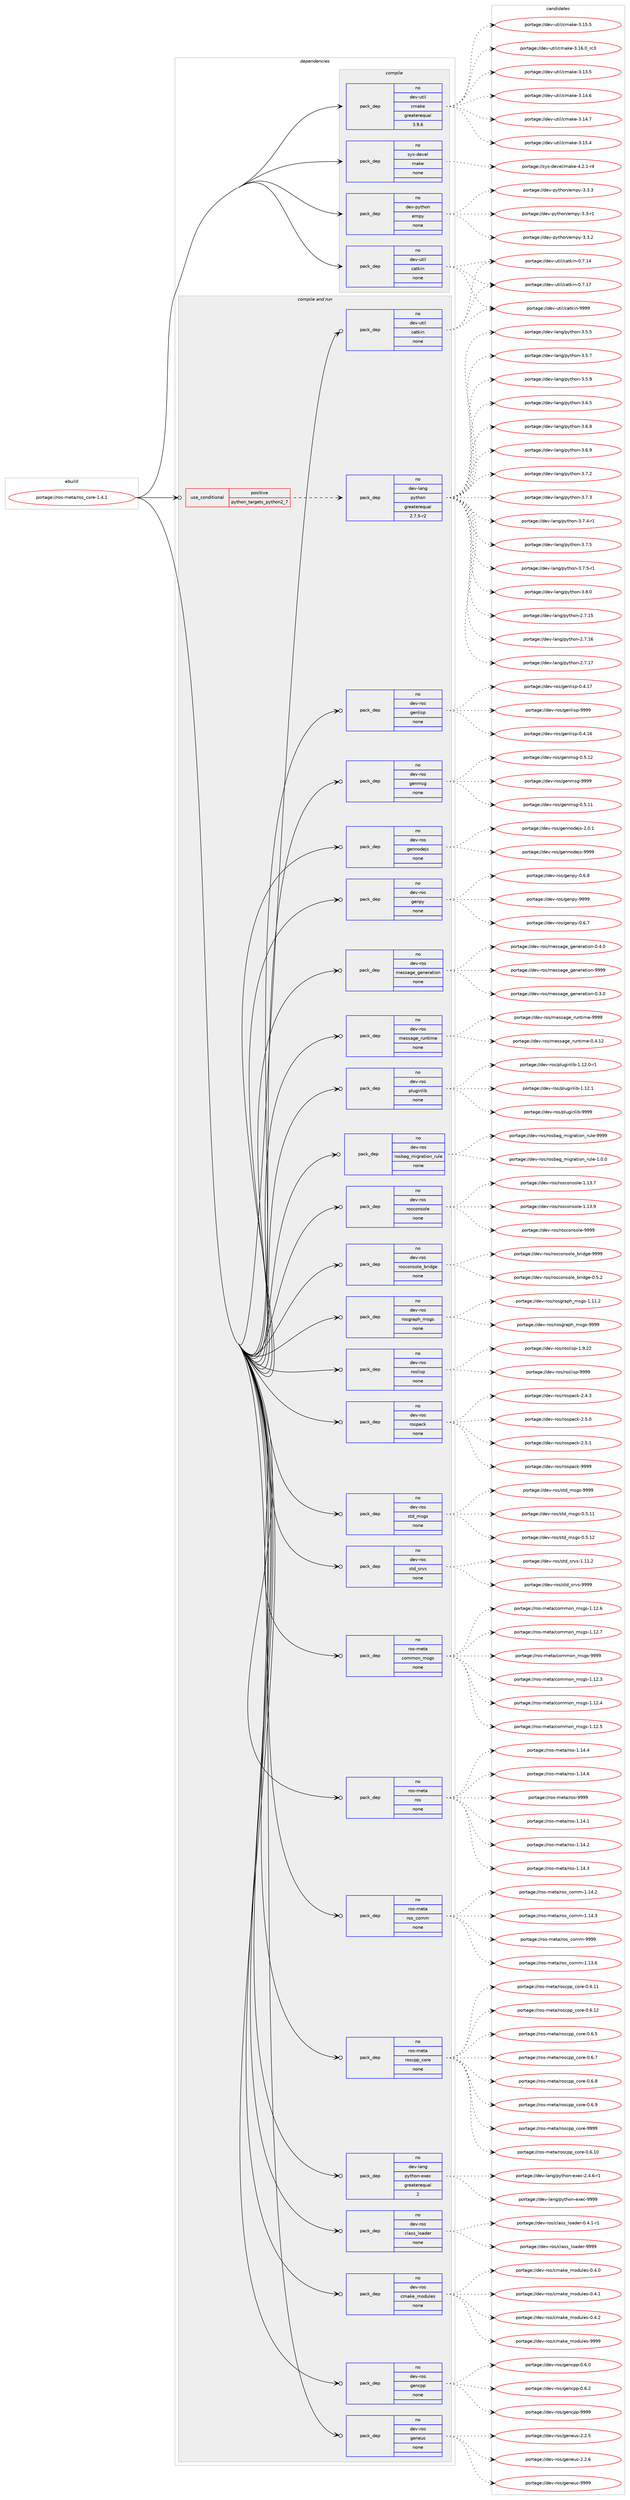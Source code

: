 digraph prolog {

# *************
# Graph options
# *************

newrank=true;
concentrate=true;
compound=true;
graph [rankdir=LR,fontname=Helvetica,fontsize=10,ranksep=1.5];#, ranksep=2.5, nodesep=0.2];
edge  [arrowhead=vee];
node  [fontname=Helvetica,fontsize=10];

# **********
# The ebuild
# **********

subgraph cluster_leftcol {
color=gray;
rank=same;
label=<<i>ebuild</i>>;
id [label="portage://ros-meta/ros_core-1.4.1", color=red, width=4, href="../ros-meta/ros_core-1.4.1.svg"];
}

# ****************
# The dependencies
# ****************

subgraph cluster_midcol {
color=gray;
label=<<i>dependencies</i>>;
subgraph cluster_compile {
fillcolor="#eeeeee";
style=filled;
label=<<i>compile</i>>;
subgraph pack279697 {
dependency381032 [label=<<TABLE BORDER="0" CELLBORDER="1" CELLSPACING="0" CELLPADDING="4" WIDTH="220"><TR><TD ROWSPAN="6" CELLPADDING="30">pack_dep</TD></TR><TR><TD WIDTH="110">no</TD></TR><TR><TD>dev-python</TD></TR><TR><TD>empy</TD></TR><TR><TD>none</TD></TR><TR><TD></TD></TR></TABLE>>, shape=none, color=blue];
}
id:e -> dependency381032:w [weight=20,style="solid",arrowhead="vee"];
subgraph pack279698 {
dependency381033 [label=<<TABLE BORDER="0" CELLBORDER="1" CELLSPACING="0" CELLPADDING="4" WIDTH="220"><TR><TD ROWSPAN="6" CELLPADDING="30">pack_dep</TD></TR><TR><TD WIDTH="110">no</TD></TR><TR><TD>dev-util</TD></TR><TR><TD>catkin</TD></TR><TR><TD>none</TD></TR><TR><TD></TD></TR></TABLE>>, shape=none, color=blue];
}
id:e -> dependency381033:w [weight=20,style="solid",arrowhead="vee"];
subgraph pack279699 {
dependency381034 [label=<<TABLE BORDER="0" CELLBORDER="1" CELLSPACING="0" CELLPADDING="4" WIDTH="220"><TR><TD ROWSPAN="6" CELLPADDING="30">pack_dep</TD></TR><TR><TD WIDTH="110">no</TD></TR><TR><TD>dev-util</TD></TR><TR><TD>cmake</TD></TR><TR><TD>greaterequal</TD></TR><TR><TD>3.9.6</TD></TR></TABLE>>, shape=none, color=blue];
}
id:e -> dependency381034:w [weight=20,style="solid",arrowhead="vee"];
subgraph pack279700 {
dependency381035 [label=<<TABLE BORDER="0" CELLBORDER="1" CELLSPACING="0" CELLPADDING="4" WIDTH="220"><TR><TD ROWSPAN="6" CELLPADDING="30">pack_dep</TD></TR><TR><TD WIDTH="110">no</TD></TR><TR><TD>sys-devel</TD></TR><TR><TD>make</TD></TR><TR><TD>none</TD></TR><TR><TD></TD></TR></TABLE>>, shape=none, color=blue];
}
id:e -> dependency381035:w [weight=20,style="solid",arrowhead="vee"];
}
subgraph cluster_compileandrun {
fillcolor="#eeeeee";
style=filled;
label=<<i>compile and run</i>>;
subgraph cond94915 {
dependency381036 [label=<<TABLE BORDER="0" CELLBORDER="1" CELLSPACING="0" CELLPADDING="4"><TR><TD ROWSPAN="3" CELLPADDING="10">use_conditional</TD></TR><TR><TD>positive</TD></TR><TR><TD>python_targets_python2_7</TD></TR></TABLE>>, shape=none, color=red];
subgraph pack279701 {
dependency381037 [label=<<TABLE BORDER="0" CELLBORDER="1" CELLSPACING="0" CELLPADDING="4" WIDTH="220"><TR><TD ROWSPAN="6" CELLPADDING="30">pack_dep</TD></TR><TR><TD WIDTH="110">no</TD></TR><TR><TD>dev-lang</TD></TR><TR><TD>python</TD></TR><TR><TD>greaterequal</TD></TR><TR><TD>2.7.5-r2</TD></TR></TABLE>>, shape=none, color=blue];
}
dependency381036:e -> dependency381037:w [weight=20,style="dashed",arrowhead="vee"];
}
id:e -> dependency381036:w [weight=20,style="solid",arrowhead="odotvee"];
subgraph pack279702 {
dependency381038 [label=<<TABLE BORDER="0" CELLBORDER="1" CELLSPACING="0" CELLPADDING="4" WIDTH="220"><TR><TD ROWSPAN="6" CELLPADDING="30">pack_dep</TD></TR><TR><TD WIDTH="110">no</TD></TR><TR><TD>dev-lang</TD></TR><TR><TD>python-exec</TD></TR><TR><TD>greaterequal</TD></TR><TR><TD>2</TD></TR></TABLE>>, shape=none, color=blue];
}
id:e -> dependency381038:w [weight=20,style="solid",arrowhead="odotvee"];
subgraph pack279703 {
dependency381039 [label=<<TABLE BORDER="0" CELLBORDER="1" CELLSPACING="0" CELLPADDING="4" WIDTH="220"><TR><TD ROWSPAN="6" CELLPADDING="30">pack_dep</TD></TR><TR><TD WIDTH="110">no</TD></TR><TR><TD>dev-ros</TD></TR><TR><TD>class_loader</TD></TR><TR><TD>none</TD></TR><TR><TD></TD></TR></TABLE>>, shape=none, color=blue];
}
id:e -> dependency381039:w [weight=20,style="solid",arrowhead="odotvee"];
subgraph pack279704 {
dependency381040 [label=<<TABLE BORDER="0" CELLBORDER="1" CELLSPACING="0" CELLPADDING="4" WIDTH="220"><TR><TD ROWSPAN="6" CELLPADDING="30">pack_dep</TD></TR><TR><TD WIDTH="110">no</TD></TR><TR><TD>dev-ros</TD></TR><TR><TD>cmake_modules</TD></TR><TR><TD>none</TD></TR><TR><TD></TD></TR></TABLE>>, shape=none, color=blue];
}
id:e -> dependency381040:w [weight=20,style="solid",arrowhead="odotvee"];
subgraph pack279705 {
dependency381041 [label=<<TABLE BORDER="0" CELLBORDER="1" CELLSPACING="0" CELLPADDING="4" WIDTH="220"><TR><TD ROWSPAN="6" CELLPADDING="30">pack_dep</TD></TR><TR><TD WIDTH="110">no</TD></TR><TR><TD>dev-ros</TD></TR><TR><TD>gencpp</TD></TR><TR><TD>none</TD></TR><TR><TD></TD></TR></TABLE>>, shape=none, color=blue];
}
id:e -> dependency381041:w [weight=20,style="solid",arrowhead="odotvee"];
subgraph pack279706 {
dependency381042 [label=<<TABLE BORDER="0" CELLBORDER="1" CELLSPACING="0" CELLPADDING="4" WIDTH="220"><TR><TD ROWSPAN="6" CELLPADDING="30">pack_dep</TD></TR><TR><TD WIDTH="110">no</TD></TR><TR><TD>dev-ros</TD></TR><TR><TD>geneus</TD></TR><TR><TD>none</TD></TR><TR><TD></TD></TR></TABLE>>, shape=none, color=blue];
}
id:e -> dependency381042:w [weight=20,style="solid",arrowhead="odotvee"];
subgraph pack279707 {
dependency381043 [label=<<TABLE BORDER="0" CELLBORDER="1" CELLSPACING="0" CELLPADDING="4" WIDTH="220"><TR><TD ROWSPAN="6" CELLPADDING="30">pack_dep</TD></TR><TR><TD WIDTH="110">no</TD></TR><TR><TD>dev-ros</TD></TR><TR><TD>genlisp</TD></TR><TR><TD>none</TD></TR><TR><TD></TD></TR></TABLE>>, shape=none, color=blue];
}
id:e -> dependency381043:w [weight=20,style="solid",arrowhead="odotvee"];
subgraph pack279708 {
dependency381044 [label=<<TABLE BORDER="0" CELLBORDER="1" CELLSPACING="0" CELLPADDING="4" WIDTH="220"><TR><TD ROWSPAN="6" CELLPADDING="30">pack_dep</TD></TR><TR><TD WIDTH="110">no</TD></TR><TR><TD>dev-ros</TD></TR><TR><TD>genmsg</TD></TR><TR><TD>none</TD></TR><TR><TD></TD></TR></TABLE>>, shape=none, color=blue];
}
id:e -> dependency381044:w [weight=20,style="solid",arrowhead="odotvee"];
subgraph pack279709 {
dependency381045 [label=<<TABLE BORDER="0" CELLBORDER="1" CELLSPACING="0" CELLPADDING="4" WIDTH="220"><TR><TD ROWSPAN="6" CELLPADDING="30">pack_dep</TD></TR><TR><TD WIDTH="110">no</TD></TR><TR><TD>dev-ros</TD></TR><TR><TD>gennodejs</TD></TR><TR><TD>none</TD></TR><TR><TD></TD></TR></TABLE>>, shape=none, color=blue];
}
id:e -> dependency381045:w [weight=20,style="solid",arrowhead="odotvee"];
subgraph pack279710 {
dependency381046 [label=<<TABLE BORDER="0" CELLBORDER="1" CELLSPACING="0" CELLPADDING="4" WIDTH="220"><TR><TD ROWSPAN="6" CELLPADDING="30">pack_dep</TD></TR><TR><TD WIDTH="110">no</TD></TR><TR><TD>dev-ros</TD></TR><TR><TD>genpy</TD></TR><TR><TD>none</TD></TR><TR><TD></TD></TR></TABLE>>, shape=none, color=blue];
}
id:e -> dependency381046:w [weight=20,style="solid",arrowhead="odotvee"];
subgraph pack279711 {
dependency381047 [label=<<TABLE BORDER="0" CELLBORDER="1" CELLSPACING="0" CELLPADDING="4" WIDTH="220"><TR><TD ROWSPAN="6" CELLPADDING="30">pack_dep</TD></TR><TR><TD WIDTH="110">no</TD></TR><TR><TD>dev-ros</TD></TR><TR><TD>message_generation</TD></TR><TR><TD>none</TD></TR><TR><TD></TD></TR></TABLE>>, shape=none, color=blue];
}
id:e -> dependency381047:w [weight=20,style="solid",arrowhead="odotvee"];
subgraph pack279712 {
dependency381048 [label=<<TABLE BORDER="0" CELLBORDER="1" CELLSPACING="0" CELLPADDING="4" WIDTH="220"><TR><TD ROWSPAN="6" CELLPADDING="30">pack_dep</TD></TR><TR><TD WIDTH="110">no</TD></TR><TR><TD>dev-ros</TD></TR><TR><TD>message_runtime</TD></TR><TR><TD>none</TD></TR><TR><TD></TD></TR></TABLE>>, shape=none, color=blue];
}
id:e -> dependency381048:w [weight=20,style="solid",arrowhead="odotvee"];
subgraph pack279713 {
dependency381049 [label=<<TABLE BORDER="0" CELLBORDER="1" CELLSPACING="0" CELLPADDING="4" WIDTH="220"><TR><TD ROWSPAN="6" CELLPADDING="30">pack_dep</TD></TR><TR><TD WIDTH="110">no</TD></TR><TR><TD>dev-ros</TD></TR><TR><TD>pluginlib</TD></TR><TR><TD>none</TD></TR><TR><TD></TD></TR></TABLE>>, shape=none, color=blue];
}
id:e -> dependency381049:w [weight=20,style="solid",arrowhead="odotvee"];
subgraph pack279714 {
dependency381050 [label=<<TABLE BORDER="0" CELLBORDER="1" CELLSPACING="0" CELLPADDING="4" WIDTH="220"><TR><TD ROWSPAN="6" CELLPADDING="30">pack_dep</TD></TR><TR><TD WIDTH="110">no</TD></TR><TR><TD>dev-ros</TD></TR><TR><TD>rosbag_migration_rule</TD></TR><TR><TD>none</TD></TR><TR><TD></TD></TR></TABLE>>, shape=none, color=blue];
}
id:e -> dependency381050:w [weight=20,style="solid",arrowhead="odotvee"];
subgraph pack279715 {
dependency381051 [label=<<TABLE BORDER="0" CELLBORDER="1" CELLSPACING="0" CELLPADDING="4" WIDTH="220"><TR><TD ROWSPAN="6" CELLPADDING="30">pack_dep</TD></TR><TR><TD WIDTH="110">no</TD></TR><TR><TD>dev-ros</TD></TR><TR><TD>rosconsole</TD></TR><TR><TD>none</TD></TR><TR><TD></TD></TR></TABLE>>, shape=none, color=blue];
}
id:e -> dependency381051:w [weight=20,style="solid",arrowhead="odotvee"];
subgraph pack279716 {
dependency381052 [label=<<TABLE BORDER="0" CELLBORDER="1" CELLSPACING="0" CELLPADDING="4" WIDTH="220"><TR><TD ROWSPAN="6" CELLPADDING="30">pack_dep</TD></TR><TR><TD WIDTH="110">no</TD></TR><TR><TD>dev-ros</TD></TR><TR><TD>rosconsole_bridge</TD></TR><TR><TD>none</TD></TR><TR><TD></TD></TR></TABLE>>, shape=none, color=blue];
}
id:e -> dependency381052:w [weight=20,style="solid",arrowhead="odotvee"];
subgraph pack279717 {
dependency381053 [label=<<TABLE BORDER="0" CELLBORDER="1" CELLSPACING="0" CELLPADDING="4" WIDTH="220"><TR><TD ROWSPAN="6" CELLPADDING="30">pack_dep</TD></TR><TR><TD WIDTH="110">no</TD></TR><TR><TD>dev-ros</TD></TR><TR><TD>rosgraph_msgs</TD></TR><TR><TD>none</TD></TR><TR><TD></TD></TR></TABLE>>, shape=none, color=blue];
}
id:e -> dependency381053:w [weight=20,style="solid",arrowhead="odotvee"];
subgraph pack279718 {
dependency381054 [label=<<TABLE BORDER="0" CELLBORDER="1" CELLSPACING="0" CELLPADDING="4" WIDTH="220"><TR><TD ROWSPAN="6" CELLPADDING="30">pack_dep</TD></TR><TR><TD WIDTH="110">no</TD></TR><TR><TD>dev-ros</TD></TR><TR><TD>roslisp</TD></TR><TR><TD>none</TD></TR><TR><TD></TD></TR></TABLE>>, shape=none, color=blue];
}
id:e -> dependency381054:w [weight=20,style="solid",arrowhead="odotvee"];
subgraph pack279719 {
dependency381055 [label=<<TABLE BORDER="0" CELLBORDER="1" CELLSPACING="0" CELLPADDING="4" WIDTH="220"><TR><TD ROWSPAN="6" CELLPADDING="30">pack_dep</TD></TR><TR><TD WIDTH="110">no</TD></TR><TR><TD>dev-ros</TD></TR><TR><TD>rospack</TD></TR><TR><TD>none</TD></TR><TR><TD></TD></TR></TABLE>>, shape=none, color=blue];
}
id:e -> dependency381055:w [weight=20,style="solid",arrowhead="odotvee"];
subgraph pack279720 {
dependency381056 [label=<<TABLE BORDER="0" CELLBORDER="1" CELLSPACING="0" CELLPADDING="4" WIDTH="220"><TR><TD ROWSPAN="6" CELLPADDING="30">pack_dep</TD></TR><TR><TD WIDTH="110">no</TD></TR><TR><TD>dev-ros</TD></TR><TR><TD>std_msgs</TD></TR><TR><TD>none</TD></TR><TR><TD></TD></TR></TABLE>>, shape=none, color=blue];
}
id:e -> dependency381056:w [weight=20,style="solid",arrowhead="odotvee"];
subgraph pack279721 {
dependency381057 [label=<<TABLE BORDER="0" CELLBORDER="1" CELLSPACING="0" CELLPADDING="4" WIDTH="220"><TR><TD ROWSPAN="6" CELLPADDING="30">pack_dep</TD></TR><TR><TD WIDTH="110">no</TD></TR><TR><TD>dev-ros</TD></TR><TR><TD>std_srvs</TD></TR><TR><TD>none</TD></TR><TR><TD></TD></TR></TABLE>>, shape=none, color=blue];
}
id:e -> dependency381057:w [weight=20,style="solid",arrowhead="odotvee"];
subgraph pack279722 {
dependency381058 [label=<<TABLE BORDER="0" CELLBORDER="1" CELLSPACING="0" CELLPADDING="4" WIDTH="220"><TR><TD ROWSPAN="6" CELLPADDING="30">pack_dep</TD></TR><TR><TD WIDTH="110">no</TD></TR><TR><TD>dev-util</TD></TR><TR><TD>catkin</TD></TR><TR><TD>none</TD></TR><TR><TD></TD></TR></TABLE>>, shape=none, color=blue];
}
id:e -> dependency381058:w [weight=20,style="solid",arrowhead="odotvee"];
subgraph pack279723 {
dependency381059 [label=<<TABLE BORDER="0" CELLBORDER="1" CELLSPACING="0" CELLPADDING="4" WIDTH="220"><TR><TD ROWSPAN="6" CELLPADDING="30">pack_dep</TD></TR><TR><TD WIDTH="110">no</TD></TR><TR><TD>ros-meta</TD></TR><TR><TD>common_msgs</TD></TR><TR><TD>none</TD></TR><TR><TD></TD></TR></TABLE>>, shape=none, color=blue];
}
id:e -> dependency381059:w [weight=20,style="solid",arrowhead="odotvee"];
subgraph pack279724 {
dependency381060 [label=<<TABLE BORDER="0" CELLBORDER="1" CELLSPACING="0" CELLPADDING="4" WIDTH="220"><TR><TD ROWSPAN="6" CELLPADDING="30">pack_dep</TD></TR><TR><TD WIDTH="110">no</TD></TR><TR><TD>ros-meta</TD></TR><TR><TD>ros</TD></TR><TR><TD>none</TD></TR><TR><TD></TD></TR></TABLE>>, shape=none, color=blue];
}
id:e -> dependency381060:w [weight=20,style="solid",arrowhead="odotvee"];
subgraph pack279725 {
dependency381061 [label=<<TABLE BORDER="0" CELLBORDER="1" CELLSPACING="0" CELLPADDING="4" WIDTH="220"><TR><TD ROWSPAN="6" CELLPADDING="30">pack_dep</TD></TR><TR><TD WIDTH="110">no</TD></TR><TR><TD>ros-meta</TD></TR><TR><TD>ros_comm</TD></TR><TR><TD>none</TD></TR><TR><TD></TD></TR></TABLE>>, shape=none, color=blue];
}
id:e -> dependency381061:w [weight=20,style="solid",arrowhead="odotvee"];
subgraph pack279726 {
dependency381062 [label=<<TABLE BORDER="0" CELLBORDER="1" CELLSPACING="0" CELLPADDING="4" WIDTH="220"><TR><TD ROWSPAN="6" CELLPADDING="30">pack_dep</TD></TR><TR><TD WIDTH="110">no</TD></TR><TR><TD>ros-meta</TD></TR><TR><TD>roscpp_core</TD></TR><TR><TD>none</TD></TR><TR><TD></TD></TR></TABLE>>, shape=none, color=blue];
}
id:e -> dependency381062:w [weight=20,style="solid",arrowhead="odotvee"];
}
subgraph cluster_run {
fillcolor="#eeeeee";
style=filled;
label=<<i>run</i>>;
}
}

# **************
# The candidates
# **************

subgraph cluster_choices {
rank=same;
color=gray;
label=<<i>candidates</i>>;

subgraph choice279697 {
color=black;
nodesep=1;
choiceportage1001011184511212111610411111047101109112121455146514511449 [label="portage://dev-python/empy-3.3-r1", color=red, width=4,href="../dev-python/empy-3.3-r1.svg"];
choiceportage1001011184511212111610411111047101109112121455146514650 [label="portage://dev-python/empy-3.3.2", color=red, width=4,href="../dev-python/empy-3.3.2.svg"];
choiceportage1001011184511212111610411111047101109112121455146514651 [label="portage://dev-python/empy-3.3.3", color=red, width=4,href="../dev-python/empy-3.3.3.svg"];
dependency381032:e -> choiceportage1001011184511212111610411111047101109112121455146514511449:w [style=dotted,weight="100"];
dependency381032:e -> choiceportage1001011184511212111610411111047101109112121455146514650:w [style=dotted,weight="100"];
dependency381032:e -> choiceportage1001011184511212111610411111047101109112121455146514651:w [style=dotted,weight="100"];
}
subgraph choice279698 {
color=black;
nodesep=1;
choiceportage1001011184511711610510847999711610710511045484655464952 [label="portage://dev-util/catkin-0.7.14", color=red, width=4,href="../dev-util/catkin-0.7.14.svg"];
choiceportage1001011184511711610510847999711610710511045484655464955 [label="portage://dev-util/catkin-0.7.17", color=red, width=4,href="../dev-util/catkin-0.7.17.svg"];
choiceportage100101118451171161051084799971161071051104557575757 [label="portage://dev-util/catkin-9999", color=red, width=4,href="../dev-util/catkin-9999.svg"];
dependency381033:e -> choiceportage1001011184511711610510847999711610710511045484655464952:w [style=dotted,weight="100"];
dependency381033:e -> choiceportage1001011184511711610510847999711610710511045484655464955:w [style=dotted,weight="100"];
dependency381033:e -> choiceportage100101118451171161051084799971161071051104557575757:w [style=dotted,weight="100"];
}
subgraph choice279699 {
color=black;
nodesep=1;
choiceportage1001011184511711610510847991099710710145514649514653 [label="portage://dev-util/cmake-3.13.5", color=red, width=4,href="../dev-util/cmake-3.13.5.svg"];
choiceportage1001011184511711610510847991099710710145514649524654 [label="portage://dev-util/cmake-3.14.6", color=red, width=4,href="../dev-util/cmake-3.14.6.svg"];
choiceportage1001011184511711610510847991099710710145514649524655 [label="portage://dev-util/cmake-3.14.7", color=red, width=4,href="../dev-util/cmake-3.14.7.svg"];
choiceportage1001011184511711610510847991099710710145514649534652 [label="portage://dev-util/cmake-3.15.4", color=red, width=4,href="../dev-util/cmake-3.15.4.svg"];
choiceportage1001011184511711610510847991099710710145514649534653 [label="portage://dev-util/cmake-3.15.5", color=red, width=4,href="../dev-util/cmake-3.15.5.svg"];
choiceportage1001011184511711610510847991099710710145514649544648951149951 [label="portage://dev-util/cmake-3.16.0_rc3", color=red, width=4,href="../dev-util/cmake-3.16.0_rc3.svg"];
dependency381034:e -> choiceportage1001011184511711610510847991099710710145514649514653:w [style=dotted,weight="100"];
dependency381034:e -> choiceportage1001011184511711610510847991099710710145514649524654:w [style=dotted,weight="100"];
dependency381034:e -> choiceportage1001011184511711610510847991099710710145514649524655:w [style=dotted,weight="100"];
dependency381034:e -> choiceportage1001011184511711610510847991099710710145514649534652:w [style=dotted,weight="100"];
dependency381034:e -> choiceportage1001011184511711610510847991099710710145514649534653:w [style=dotted,weight="100"];
dependency381034:e -> choiceportage1001011184511711610510847991099710710145514649544648951149951:w [style=dotted,weight="100"];
}
subgraph choice279700 {
color=black;
nodesep=1;
choiceportage1151211154510010111810110847109971071014552465046494511452 [label="portage://sys-devel/make-4.2.1-r4", color=red, width=4,href="../sys-devel/make-4.2.1-r4.svg"];
dependency381035:e -> choiceportage1151211154510010111810110847109971071014552465046494511452:w [style=dotted,weight="100"];
}
subgraph choice279701 {
color=black;
nodesep=1;
choiceportage10010111845108971101034711212111610411111045504655464953 [label="portage://dev-lang/python-2.7.15", color=red, width=4,href="../dev-lang/python-2.7.15.svg"];
choiceportage10010111845108971101034711212111610411111045504655464954 [label="portage://dev-lang/python-2.7.16", color=red, width=4,href="../dev-lang/python-2.7.16.svg"];
choiceportage10010111845108971101034711212111610411111045504655464955 [label="portage://dev-lang/python-2.7.17", color=red, width=4,href="../dev-lang/python-2.7.17.svg"];
choiceportage100101118451089711010347112121116104111110455146534653 [label="portage://dev-lang/python-3.5.5", color=red, width=4,href="../dev-lang/python-3.5.5.svg"];
choiceportage100101118451089711010347112121116104111110455146534655 [label="portage://dev-lang/python-3.5.7", color=red, width=4,href="../dev-lang/python-3.5.7.svg"];
choiceportage100101118451089711010347112121116104111110455146534657 [label="portage://dev-lang/python-3.5.9", color=red, width=4,href="../dev-lang/python-3.5.9.svg"];
choiceportage100101118451089711010347112121116104111110455146544653 [label="portage://dev-lang/python-3.6.5", color=red, width=4,href="../dev-lang/python-3.6.5.svg"];
choiceportage100101118451089711010347112121116104111110455146544656 [label="portage://dev-lang/python-3.6.8", color=red, width=4,href="../dev-lang/python-3.6.8.svg"];
choiceportage100101118451089711010347112121116104111110455146544657 [label="portage://dev-lang/python-3.6.9", color=red, width=4,href="../dev-lang/python-3.6.9.svg"];
choiceportage100101118451089711010347112121116104111110455146554650 [label="portage://dev-lang/python-3.7.2", color=red, width=4,href="../dev-lang/python-3.7.2.svg"];
choiceportage100101118451089711010347112121116104111110455146554651 [label="portage://dev-lang/python-3.7.3", color=red, width=4,href="../dev-lang/python-3.7.3.svg"];
choiceportage1001011184510897110103471121211161041111104551465546524511449 [label="portage://dev-lang/python-3.7.4-r1", color=red, width=4,href="../dev-lang/python-3.7.4-r1.svg"];
choiceportage100101118451089711010347112121116104111110455146554653 [label="portage://dev-lang/python-3.7.5", color=red, width=4,href="../dev-lang/python-3.7.5.svg"];
choiceportage1001011184510897110103471121211161041111104551465546534511449 [label="portage://dev-lang/python-3.7.5-r1", color=red, width=4,href="../dev-lang/python-3.7.5-r1.svg"];
choiceportage100101118451089711010347112121116104111110455146564648 [label="portage://dev-lang/python-3.8.0", color=red, width=4,href="../dev-lang/python-3.8.0.svg"];
dependency381037:e -> choiceportage10010111845108971101034711212111610411111045504655464953:w [style=dotted,weight="100"];
dependency381037:e -> choiceportage10010111845108971101034711212111610411111045504655464954:w [style=dotted,weight="100"];
dependency381037:e -> choiceportage10010111845108971101034711212111610411111045504655464955:w [style=dotted,weight="100"];
dependency381037:e -> choiceportage100101118451089711010347112121116104111110455146534653:w [style=dotted,weight="100"];
dependency381037:e -> choiceportage100101118451089711010347112121116104111110455146534655:w [style=dotted,weight="100"];
dependency381037:e -> choiceportage100101118451089711010347112121116104111110455146534657:w [style=dotted,weight="100"];
dependency381037:e -> choiceportage100101118451089711010347112121116104111110455146544653:w [style=dotted,weight="100"];
dependency381037:e -> choiceportage100101118451089711010347112121116104111110455146544656:w [style=dotted,weight="100"];
dependency381037:e -> choiceportage100101118451089711010347112121116104111110455146544657:w [style=dotted,weight="100"];
dependency381037:e -> choiceportage100101118451089711010347112121116104111110455146554650:w [style=dotted,weight="100"];
dependency381037:e -> choiceportage100101118451089711010347112121116104111110455146554651:w [style=dotted,weight="100"];
dependency381037:e -> choiceportage1001011184510897110103471121211161041111104551465546524511449:w [style=dotted,weight="100"];
dependency381037:e -> choiceportage100101118451089711010347112121116104111110455146554653:w [style=dotted,weight="100"];
dependency381037:e -> choiceportage1001011184510897110103471121211161041111104551465546534511449:w [style=dotted,weight="100"];
dependency381037:e -> choiceportage100101118451089711010347112121116104111110455146564648:w [style=dotted,weight="100"];
}
subgraph choice279702 {
color=black;
nodesep=1;
choiceportage10010111845108971101034711212111610411111045101120101994550465246544511449 [label="portage://dev-lang/python-exec-2.4.6-r1", color=red, width=4,href="../dev-lang/python-exec-2.4.6-r1.svg"];
choiceportage10010111845108971101034711212111610411111045101120101994557575757 [label="portage://dev-lang/python-exec-9999", color=red, width=4,href="../dev-lang/python-exec-9999.svg"];
dependency381038:e -> choiceportage10010111845108971101034711212111610411111045101120101994550465246544511449:w [style=dotted,weight="100"];
dependency381038:e -> choiceportage10010111845108971101034711212111610411111045101120101994557575757:w [style=dotted,weight="100"];
}
subgraph choice279703 {
color=black;
nodesep=1;
choiceportage1001011184511411111547991089711511595108111971001011144548465246494511449 [label="portage://dev-ros/class_loader-0.4.1-r1", color=red, width=4,href="../dev-ros/class_loader-0.4.1-r1.svg"];
choiceportage1001011184511411111547991089711511595108111971001011144557575757 [label="portage://dev-ros/class_loader-9999", color=red, width=4,href="../dev-ros/class_loader-9999.svg"];
dependency381039:e -> choiceportage1001011184511411111547991089711511595108111971001011144548465246494511449:w [style=dotted,weight="100"];
dependency381039:e -> choiceportage1001011184511411111547991089711511595108111971001011144557575757:w [style=dotted,weight="100"];
}
subgraph choice279704 {
color=black;
nodesep=1;
choiceportage1001011184511411111547991099710710195109111100117108101115454846524648 [label="portage://dev-ros/cmake_modules-0.4.0", color=red, width=4,href="../dev-ros/cmake_modules-0.4.0.svg"];
choiceportage1001011184511411111547991099710710195109111100117108101115454846524649 [label="portage://dev-ros/cmake_modules-0.4.1", color=red, width=4,href="../dev-ros/cmake_modules-0.4.1.svg"];
choiceportage1001011184511411111547991099710710195109111100117108101115454846524650 [label="portage://dev-ros/cmake_modules-0.4.2", color=red, width=4,href="../dev-ros/cmake_modules-0.4.2.svg"];
choiceportage10010111845114111115479910997107101951091111001171081011154557575757 [label="portage://dev-ros/cmake_modules-9999", color=red, width=4,href="../dev-ros/cmake_modules-9999.svg"];
dependency381040:e -> choiceportage1001011184511411111547991099710710195109111100117108101115454846524648:w [style=dotted,weight="100"];
dependency381040:e -> choiceportage1001011184511411111547991099710710195109111100117108101115454846524649:w [style=dotted,weight="100"];
dependency381040:e -> choiceportage1001011184511411111547991099710710195109111100117108101115454846524650:w [style=dotted,weight="100"];
dependency381040:e -> choiceportage10010111845114111115479910997107101951091111001171081011154557575757:w [style=dotted,weight="100"];
}
subgraph choice279705 {
color=black;
nodesep=1;
choiceportage100101118451141111154710310111099112112454846544648 [label="portage://dev-ros/gencpp-0.6.0", color=red, width=4,href="../dev-ros/gencpp-0.6.0.svg"];
choiceportage100101118451141111154710310111099112112454846544650 [label="portage://dev-ros/gencpp-0.6.2", color=red, width=4,href="../dev-ros/gencpp-0.6.2.svg"];
choiceportage1001011184511411111547103101110991121124557575757 [label="portage://dev-ros/gencpp-9999", color=red, width=4,href="../dev-ros/gencpp-9999.svg"];
dependency381041:e -> choiceportage100101118451141111154710310111099112112454846544648:w [style=dotted,weight="100"];
dependency381041:e -> choiceportage100101118451141111154710310111099112112454846544650:w [style=dotted,weight="100"];
dependency381041:e -> choiceportage1001011184511411111547103101110991121124557575757:w [style=dotted,weight="100"];
}
subgraph choice279706 {
color=black;
nodesep=1;
choiceportage1001011184511411111547103101110101117115455046504653 [label="portage://dev-ros/geneus-2.2.5", color=red, width=4,href="../dev-ros/geneus-2.2.5.svg"];
choiceportage1001011184511411111547103101110101117115455046504654 [label="portage://dev-ros/geneus-2.2.6", color=red, width=4,href="../dev-ros/geneus-2.2.6.svg"];
choiceportage10010111845114111115471031011101011171154557575757 [label="portage://dev-ros/geneus-9999", color=red, width=4,href="../dev-ros/geneus-9999.svg"];
dependency381042:e -> choiceportage1001011184511411111547103101110101117115455046504653:w [style=dotted,weight="100"];
dependency381042:e -> choiceportage1001011184511411111547103101110101117115455046504654:w [style=dotted,weight="100"];
dependency381042:e -> choiceportage10010111845114111115471031011101011171154557575757:w [style=dotted,weight="100"];
}
subgraph choice279707 {
color=black;
nodesep=1;
choiceportage100101118451141111154710310111010810511511245484652464954 [label="portage://dev-ros/genlisp-0.4.16", color=red, width=4,href="../dev-ros/genlisp-0.4.16.svg"];
choiceportage100101118451141111154710310111010810511511245484652464955 [label="portage://dev-ros/genlisp-0.4.17", color=red, width=4,href="../dev-ros/genlisp-0.4.17.svg"];
choiceportage10010111845114111115471031011101081051151124557575757 [label="portage://dev-ros/genlisp-9999", color=red, width=4,href="../dev-ros/genlisp-9999.svg"];
dependency381043:e -> choiceportage100101118451141111154710310111010810511511245484652464954:w [style=dotted,weight="100"];
dependency381043:e -> choiceportage100101118451141111154710310111010810511511245484652464955:w [style=dotted,weight="100"];
dependency381043:e -> choiceportage10010111845114111115471031011101081051151124557575757:w [style=dotted,weight="100"];
}
subgraph choice279708 {
color=black;
nodesep=1;
choiceportage100101118451141111154710310111010911510345484653464949 [label="portage://dev-ros/genmsg-0.5.11", color=red, width=4,href="../dev-ros/genmsg-0.5.11.svg"];
choiceportage100101118451141111154710310111010911510345484653464950 [label="portage://dev-ros/genmsg-0.5.12", color=red, width=4,href="../dev-ros/genmsg-0.5.12.svg"];
choiceportage10010111845114111115471031011101091151034557575757 [label="portage://dev-ros/genmsg-9999", color=red, width=4,href="../dev-ros/genmsg-9999.svg"];
dependency381044:e -> choiceportage100101118451141111154710310111010911510345484653464949:w [style=dotted,weight="100"];
dependency381044:e -> choiceportage100101118451141111154710310111010911510345484653464950:w [style=dotted,weight="100"];
dependency381044:e -> choiceportage10010111845114111115471031011101091151034557575757:w [style=dotted,weight="100"];
}
subgraph choice279709 {
color=black;
nodesep=1;
choiceportage1001011184511411111547103101110110111100101106115455046484649 [label="portage://dev-ros/gennodejs-2.0.1", color=red, width=4,href="../dev-ros/gennodejs-2.0.1.svg"];
choiceportage10010111845114111115471031011101101111001011061154557575757 [label="portage://dev-ros/gennodejs-9999", color=red, width=4,href="../dev-ros/gennodejs-9999.svg"];
dependency381045:e -> choiceportage1001011184511411111547103101110110111100101106115455046484649:w [style=dotted,weight="100"];
dependency381045:e -> choiceportage10010111845114111115471031011101101111001011061154557575757:w [style=dotted,weight="100"];
}
subgraph choice279710 {
color=black;
nodesep=1;
choiceportage1001011184511411111547103101110112121454846544655 [label="portage://dev-ros/genpy-0.6.7", color=red, width=4,href="../dev-ros/genpy-0.6.7.svg"];
choiceportage1001011184511411111547103101110112121454846544656 [label="portage://dev-ros/genpy-0.6.8", color=red, width=4,href="../dev-ros/genpy-0.6.8.svg"];
choiceportage10010111845114111115471031011101121214557575757 [label="portage://dev-ros/genpy-9999", color=red, width=4,href="../dev-ros/genpy-9999.svg"];
dependency381046:e -> choiceportage1001011184511411111547103101110112121454846544655:w [style=dotted,weight="100"];
dependency381046:e -> choiceportage1001011184511411111547103101110112121454846544656:w [style=dotted,weight="100"];
dependency381046:e -> choiceportage10010111845114111115471031011101121214557575757:w [style=dotted,weight="100"];
}
subgraph choice279711 {
color=black;
nodesep=1;
choiceportage1001011184511411111547109101115115971031019510310111010111497116105111110454846514648 [label="portage://dev-ros/message_generation-0.3.0", color=red, width=4,href="../dev-ros/message_generation-0.3.0.svg"];
choiceportage1001011184511411111547109101115115971031019510310111010111497116105111110454846524648 [label="portage://dev-ros/message_generation-0.4.0", color=red, width=4,href="../dev-ros/message_generation-0.4.0.svg"];
choiceportage10010111845114111115471091011151159710310195103101110101114971161051111104557575757 [label="portage://dev-ros/message_generation-9999", color=red, width=4,href="../dev-ros/message_generation-9999.svg"];
dependency381047:e -> choiceportage1001011184511411111547109101115115971031019510310111010111497116105111110454846514648:w [style=dotted,weight="100"];
dependency381047:e -> choiceportage1001011184511411111547109101115115971031019510310111010111497116105111110454846524648:w [style=dotted,weight="100"];
dependency381047:e -> choiceportage10010111845114111115471091011151159710310195103101110101114971161051111104557575757:w [style=dotted,weight="100"];
}
subgraph choice279712 {
color=black;
nodesep=1;
choiceportage1001011184511411111547109101115115971031019511411711011610510910145484652464950 [label="portage://dev-ros/message_runtime-0.4.12", color=red, width=4,href="../dev-ros/message_runtime-0.4.12.svg"];
choiceportage100101118451141111154710910111511597103101951141171101161051091014557575757 [label="portage://dev-ros/message_runtime-9999", color=red, width=4,href="../dev-ros/message_runtime-9999.svg"];
dependency381048:e -> choiceportage1001011184511411111547109101115115971031019511411711011610510910145484652464950:w [style=dotted,weight="100"];
dependency381048:e -> choiceportage100101118451141111154710910111511597103101951141171101161051091014557575757:w [style=dotted,weight="100"];
}
subgraph choice279713 {
color=black;
nodesep=1;
choiceportage100101118451141111154711210811710310511010810598454946495046484511449 [label="portage://dev-ros/pluginlib-1.12.0-r1", color=red, width=4,href="../dev-ros/pluginlib-1.12.0-r1.svg"];
choiceportage10010111845114111115471121081171031051101081059845494649504649 [label="portage://dev-ros/pluginlib-1.12.1", color=red, width=4,href="../dev-ros/pluginlib-1.12.1.svg"];
choiceportage1001011184511411111547112108117103105110108105984557575757 [label="portage://dev-ros/pluginlib-9999", color=red, width=4,href="../dev-ros/pluginlib-9999.svg"];
dependency381049:e -> choiceportage100101118451141111154711210811710310511010810598454946495046484511449:w [style=dotted,weight="100"];
dependency381049:e -> choiceportage10010111845114111115471121081171031051101081059845494649504649:w [style=dotted,weight="100"];
dependency381049:e -> choiceportage1001011184511411111547112108117103105110108105984557575757:w [style=dotted,weight="100"];
}
subgraph choice279714 {
color=black;
nodesep=1;
choiceportage10010111845114111115471141111159897103951091051031149711610511111095114117108101454946484648 [label="portage://dev-ros/rosbag_migration_rule-1.0.0", color=red, width=4,href="../dev-ros/rosbag_migration_rule-1.0.0.svg"];
choiceportage100101118451141111154711411111598971039510910510311497116105111110951141171081014557575757 [label="portage://dev-ros/rosbag_migration_rule-9999", color=red, width=4,href="../dev-ros/rosbag_migration_rule-9999.svg"];
dependency381050:e -> choiceportage10010111845114111115471141111159897103951091051031149711610511111095114117108101454946484648:w [style=dotted,weight="100"];
dependency381050:e -> choiceportage100101118451141111154711411111598971039510910510311497116105111110951141171081014557575757:w [style=dotted,weight="100"];
}
subgraph choice279715 {
color=black;
nodesep=1;
choiceportage10010111845114111115471141111159911111011511110810145494649514655 [label="portage://dev-ros/rosconsole-1.13.7", color=red, width=4,href="../dev-ros/rosconsole-1.13.7.svg"];
choiceportage10010111845114111115471141111159911111011511110810145494649514657 [label="portage://dev-ros/rosconsole-1.13.9", color=red, width=4,href="../dev-ros/rosconsole-1.13.9.svg"];
choiceportage1001011184511411111547114111115991111101151111081014557575757 [label="portage://dev-ros/rosconsole-9999", color=red, width=4,href="../dev-ros/rosconsole-9999.svg"];
dependency381051:e -> choiceportage10010111845114111115471141111159911111011511110810145494649514655:w [style=dotted,weight="100"];
dependency381051:e -> choiceportage10010111845114111115471141111159911111011511110810145494649514657:w [style=dotted,weight="100"];
dependency381051:e -> choiceportage1001011184511411111547114111115991111101151111081014557575757:w [style=dotted,weight="100"];
}
subgraph choice279716 {
color=black;
nodesep=1;
choiceportage1001011184511411111547114111115991111101151111081019598114105100103101454846534650 [label="portage://dev-ros/rosconsole_bridge-0.5.2", color=red, width=4,href="../dev-ros/rosconsole_bridge-0.5.2.svg"];
choiceportage10010111845114111115471141111159911111011511110810195981141051001031014557575757 [label="portage://dev-ros/rosconsole_bridge-9999", color=red, width=4,href="../dev-ros/rosconsole_bridge-9999.svg"];
dependency381052:e -> choiceportage1001011184511411111547114111115991111101151111081019598114105100103101454846534650:w [style=dotted,weight="100"];
dependency381052:e -> choiceportage10010111845114111115471141111159911111011511110810195981141051001031014557575757:w [style=dotted,weight="100"];
}
subgraph choice279717 {
color=black;
nodesep=1;
choiceportage1001011184511411111547114111115103114971121049510911510311545494649494650 [label="portage://dev-ros/rosgraph_msgs-1.11.2", color=red, width=4,href="../dev-ros/rosgraph_msgs-1.11.2.svg"];
choiceportage100101118451141111154711411111510311497112104951091151031154557575757 [label="portage://dev-ros/rosgraph_msgs-9999", color=red, width=4,href="../dev-ros/rosgraph_msgs-9999.svg"];
dependency381053:e -> choiceportage1001011184511411111547114111115103114971121049510911510311545494649494650:w [style=dotted,weight="100"];
dependency381053:e -> choiceportage100101118451141111154711411111510311497112104951091151031154557575757:w [style=dotted,weight="100"];
}
subgraph choice279718 {
color=black;
nodesep=1;
choiceportage100101118451141111154711411111510810511511245494657465050 [label="portage://dev-ros/roslisp-1.9.22", color=red, width=4,href="../dev-ros/roslisp-1.9.22.svg"];
choiceportage10010111845114111115471141111151081051151124557575757 [label="portage://dev-ros/roslisp-9999", color=red, width=4,href="../dev-ros/roslisp-9999.svg"];
dependency381054:e -> choiceportage100101118451141111154711411111510810511511245494657465050:w [style=dotted,weight="100"];
dependency381054:e -> choiceportage10010111845114111115471141111151081051151124557575757:w [style=dotted,weight="100"];
}
subgraph choice279719 {
color=black;
nodesep=1;
choiceportage10010111845114111115471141111151129799107455046524651 [label="portage://dev-ros/rospack-2.4.3", color=red, width=4,href="../dev-ros/rospack-2.4.3.svg"];
choiceportage10010111845114111115471141111151129799107455046534648 [label="portage://dev-ros/rospack-2.5.0", color=red, width=4,href="../dev-ros/rospack-2.5.0.svg"];
choiceportage10010111845114111115471141111151129799107455046534649 [label="portage://dev-ros/rospack-2.5.1", color=red, width=4,href="../dev-ros/rospack-2.5.1.svg"];
choiceportage100101118451141111154711411111511297991074557575757 [label="portage://dev-ros/rospack-9999", color=red, width=4,href="../dev-ros/rospack-9999.svg"];
dependency381055:e -> choiceportage10010111845114111115471141111151129799107455046524651:w [style=dotted,weight="100"];
dependency381055:e -> choiceportage10010111845114111115471141111151129799107455046534648:w [style=dotted,weight="100"];
dependency381055:e -> choiceportage10010111845114111115471141111151129799107455046534649:w [style=dotted,weight="100"];
dependency381055:e -> choiceportage100101118451141111154711411111511297991074557575757:w [style=dotted,weight="100"];
}
subgraph choice279720 {
color=black;
nodesep=1;
choiceportage10010111845114111115471151161009510911510311545484653464949 [label="portage://dev-ros/std_msgs-0.5.11", color=red, width=4,href="../dev-ros/std_msgs-0.5.11.svg"];
choiceportage10010111845114111115471151161009510911510311545484653464950 [label="portage://dev-ros/std_msgs-0.5.12", color=red, width=4,href="../dev-ros/std_msgs-0.5.12.svg"];
choiceportage1001011184511411111547115116100951091151031154557575757 [label="portage://dev-ros/std_msgs-9999", color=red, width=4,href="../dev-ros/std_msgs-9999.svg"];
dependency381056:e -> choiceportage10010111845114111115471151161009510911510311545484653464949:w [style=dotted,weight="100"];
dependency381056:e -> choiceportage10010111845114111115471151161009510911510311545484653464950:w [style=dotted,weight="100"];
dependency381056:e -> choiceportage1001011184511411111547115116100951091151031154557575757:w [style=dotted,weight="100"];
}
subgraph choice279721 {
color=black;
nodesep=1;
choiceportage10010111845114111115471151161009511511411811545494649494650 [label="portage://dev-ros/std_srvs-1.11.2", color=red, width=4,href="../dev-ros/std_srvs-1.11.2.svg"];
choiceportage1001011184511411111547115116100951151141181154557575757 [label="portage://dev-ros/std_srvs-9999", color=red, width=4,href="../dev-ros/std_srvs-9999.svg"];
dependency381057:e -> choiceportage10010111845114111115471151161009511511411811545494649494650:w [style=dotted,weight="100"];
dependency381057:e -> choiceportage1001011184511411111547115116100951151141181154557575757:w [style=dotted,weight="100"];
}
subgraph choice279722 {
color=black;
nodesep=1;
choiceportage1001011184511711610510847999711610710511045484655464952 [label="portage://dev-util/catkin-0.7.14", color=red, width=4,href="../dev-util/catkin-0.7.14.svg"];
choiceportage1001011184511711610510847999711610710511045484655464955 [label="portage://dev-util/catkin-0.7.17", color=red, width=4,href="../dev-util/catkin-0.7.17.svg"];
choiceportage100101118451171161051084799971161071051104557575757 [label="portage://dev-util/catkin-9999", color=red, width=4,href="../dev-util/catkin-9999.svg"];
dependency381058:e -> choiceportage1001011184511711610510847999711610710511045484655464952:w [style=dotted,weight="100"];
dependency381058:e -> choiceportage1001011184511711610510847999711610710511045484655464955:w [style=dotted,weight="100"];
dependency381058:e -> choiceportage100101118451171161051084799971161071051104557575757:w [style=dotted,weight="100"];
}
subgraph choice279723 {
color=black;
nodesep=1;
choiceportage114111115451091011169747991111091091111109510911510311545494649504651 [label="portage://ros-meta/common_msgs-1.12.3", color=red, width=4,href="../ros-meta/common_msgs-1.12.3.svg"];
choiceportage114111115451091011169747991111091091111109510911510311545494649504652 [label="portage://ros-meta/common_msgs-1.12.4", color=red, width=4,href="../ros-meta/common_msgs-1.12.4.svg"];
choiceportage114111115451091011169747991111091091111109510911510311545494649504653 [label="portage://ros-meta/common_msgs-1.12.5", color=red, width=4,href="../ros-meta/common_msgs-1.12.5.svg"];
choiceportage114111115451091011169747991111091091111109510911510311545494649504654 [label="portage://ros-meta/common_msgs-1.12.6", color=red, width=4,href="../ros-meta/common_msgs-1.12.6.svg"];
choiceportage114111115451091011169747991111091091111109510911510311545494649504655 [label="portage://ros-meta/common_msgs-1.12.7", color=red, width=4,href="../ros-meta/common_msgs-1.12.7.svg"];
choiceportage11411111545109101116974799111109109111110951091151031154557575757 [label="portage://ros-meta/common_msgs-9999", color=red, width=4,href="../ros-meta/common_msgs-9999.svg"];
dependency381059:e -> choiceportage114111115451091011169747991111091091111109510911510311545494649504651:w [style=dotted,weight="100"];
dependency381059:e -> choiceportage114111115451091011169747991111091091111109510911510311545494649504652:w [style=dotted,weight="100"];
dependency381059:e -> choiceportage114111115451091011169747991111091091111109510911510311545494649504653:w [style=dotted,weight="100"];
dependency381059:e -> choiceportage114111115451091011169747991111091091111109510911510311545494649504654:w [style=dotted,weight="100"];
dependency381059:e -> choiceportage114111115451091011169747991111091091111109510911510311545494649504655:w [style=dotted,weight="100"];
dependency381059:e -> choiceportage11411111545109101116974799111109109111110951091151031154557575757:w [style=dotted,weight="100"];
}
subgraph choice279724 {
color=black;
nodesep=1;
choiceportage11411111545109101116974711411111545494649524649 [label="portage://ros-meta/ros-1.14.1", color=red, width=4,href="../ros-meta/ros-1.14.1.svg"];
choiceportage11411111545109101116974711411111545494649524650 [label="portage://ros-meta/ros-1.14.2", color=red, width=4,href="../ros-meta/ros-1.14.2.svg"];
choiceportage11411111545109101116974711411111545494649524651 [label="portage://ros-meta/ros-1.14.3", color=red, width=4,href="../ros-meta/ros-1.14.3.svg"];
choiceportage11411111545109101116974711411111545494649524652 [label="portage://ros-meta/ros-1.14.4", color=red, width=4,href="../ros-meta/ros-1.14.4.svg"];
choiceportage11411111545109101116974711411111545494649524654 [label="portage://ros-meta/ros-1.14.6", color=red, width=4,href="../ros-meta/ros-1.14.6.svg"];
choiceportage1141111154510910111697471141111154557575757 [label="portage://ros-meta/ros-9999", color=red, width=4,href="../ros-meta/ros-9999.svg"];
dependency381060:e -> choiceportage11411111545109101116974711411111545494649524649:w [style=dotted,weight="100"];
dependency381060:e -> choiceportage11411111545109101116974711411111545494649524650:w [style=dotted,weight="100"];
dependency381060:e -> choiceportage11411111545109101116974711411111545494649524651:w [style=dotted,weight="100"];
dependency381060:e -> choiceportage11411111545109101116974711411111545494649524652:w [style=dotted,weight="100"];
dependency381060:e -> choiceportage11411111545109101116974711411111545494649524654:w [style=dotted,weight="100"];
dependency381060:e -> choiceportage1141111154510910111697471141111154557575757:w [style=dotted,weight="100"];
}
subgraph choice279725 {
color=black;
nodesep=1;
choiceportage114111115451091011169747114111115959911110910945494649514654 [label="portage://ros-meta/ros_comm-1.13.6", color=red, width=4,href="../ros-meta/ros_comm-1.13.6.svg"];
choiceportage114111115451091011169747114111115959911110910945494649524650 [label="portage://ros-meta/ros_comm-1.14.2", color=red, width=4,href="../ros-meta/ros_comm-1.14.2.svg"];
choiceportage114111115451091011169747114111115959911110910945494649524651 [label="portage://ros-meta/ros_comm-1.14.3", color=red, width=4,href="../ros-meta/ros_comm-1.14.3.svg"];
choiceportage11411111545109101116974711411111595991111091094557575757 [label="portage://ros-meta/ros_comm-9999", color=red, width=4,href="../ros-meta/ros_comm-9999.svg"];
dependency381061:e -> choiceportage114111115451091011169747114111115959911110910945494649514654:w [style=dotted,weight="100"];
dependency381061:e -> choiceportage114111115451091011169747114111115959911110910945494649524650:w [style=dotted,weight="100"];
dependency381061:e -> choiceportage114111115451091011169747114111115959911110910945494649524651:w [style=dotted,weight="100"];
dependency381061:e -> choiceportage11411111545109101116974711411111595991111091094557575757:w [style=dotted,weight="100"];
}
subgraph choice279726 {
color=black;
nodesep=1;
choiceportage11411111545109101116974711411111599112112959911111410145484654464948 [label="portage://ros-meta/roscpp_core-0.6.10", color=red, width=4,href="../ros-meta/roscpp_core-0.6.10.svg"];
choiceportage11411111545109101116974711411111599112112959911111410145484654464949 [label="portage://ros-meta/roscpp_core-0.6.11", color=red, width=4,href="../ros-meta/roscpp_core-0.6.11.svg"];
choiceportage11411111545109101116974711411111599112112959911111410145484654464950 [label="portage://ros-meta/roscpp_core-0.6.12", color=red, width=4,href="../ros-meta/roscpp_core-0.6.12.svg"];
choiceportage114111115451091011169747114111115991121129599111114101454846544653 [label="portage://ros-meta/roscpp_core-0.6.5", color=red, width=4,href="../ros-meta/roscpp_core-0.6.5.svg"];
choiceportage114111115451091011169747114111115991121129599111114101454846544655 [label="portage://ros-meta/roscpp_core-0.6.7", color=red, width=4,href="../ros-meta/roscpp_core-0.6.7.svg"];
choiceportage114111115451091011169747114111115991121129599111114101454846544656 [label="portage://ros-meta/roscpp_core-0.6.8", color=red, width=4,href="../ros-meta/roscpp_core-0.6.8.svg"];
choiceportage114111115451091011169747114111115991121129599111114101454846544657 [label="portage://ros-meta/roscpp_core-0.6.9", color=red, width=4,href="../ros-meta/roscpp_core-0.6.9.svg"];
choiceportage1141111154510910111697471141111159911211295991111141014557575757 [label="portage://ros-meta/roscpp_core-9999", color=red, width=4,href="../ros-meta/roscpp_core-9999.svg"];
dependency381062:e -> choiceportage11411111545109101116974711411111599112112959911111410145484654464948:w [style=dotted,weight="100"];
dependency381062:e -> choiceportage11411111545109101116974711411111599112112959911111410145484654464949:w [style=dotted,weight="100"];
dependency381062:e -> choiceportage11411111545109101116974711411111599112112959911111410145484654464950:w [style=dotted,weight="100"];
dependency381062:e -> choiceportage114111115451091011169747114111115991121129599111114101454846544653:w [style=dotted,weight="100"];
dependency381062:e -> choiceportage114111115451091011169747114111115991121129599111114101454846544655:w [style=dotted,weight="100"];
dependency381062:e -> choiceportage114111115451091011169747114111115991121129599111114101454846544656:w [style=dotted,weight="100"];
dependency381062:e -> choiceportage114111115451091011169747114111115991121129599111114101454846544657:w [style=dotted,weight="100"];
dependency381062:e -> choiceportage1141111154510910111697471141111159911211295991111141014557575757:w [style=dotted,weight="100"];
}
}

}
